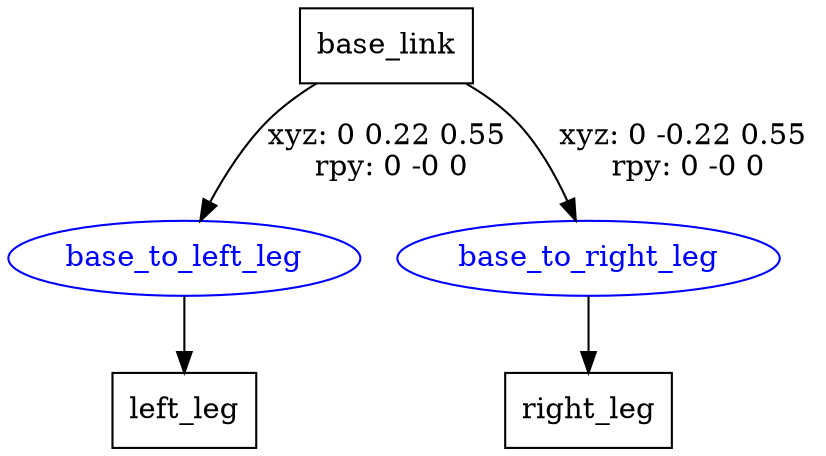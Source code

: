 digraph G {
node [shape=box];
"base_link" [label="base_link"];
"left_leg" [label="left_leg"];
"right_leg" [label="right_leg"];
node [shape=ellipse, color=blue, fontcolor=blue];
"base_link" -> "base_to_left_leg" [label="xyz: 0 0.22 0.55 \nrpy: 0 -0 0"]
"base_to_left_leg" -> "left_leg"
"base_link" -> "base_to_right_leg" [label="xyz: 0 -0.22 0.55 \nrpy: 0 -0 0"]
"base_to_right_leg" -> "right_leg"
}
